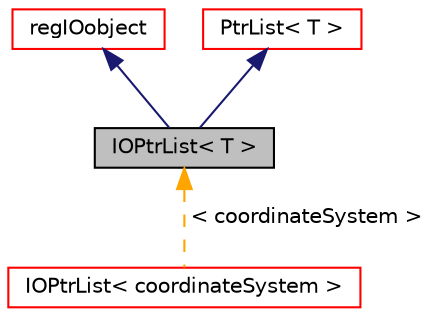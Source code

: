 digraph "IOPtrList&lt; T &gt;"
{
  bgcolor="transparent";
  edge [fontname="Helvetica",fontsize="10",labelfontname="Helvetica",labelfontsize="10"];
  node [fontname="Helvetica",fontsize="10",shape=record];
  Node1 [label="IOPtrList\< T \>",height=0.2,width=0.4,color="black", fillcolor="grey75", style="filled", fontcolor="black"];
  Node2 -> Node1 [dir="back",color="midnightblue",fontsize="10",style="solid",fontname="Helvetica"];
  Node2 [label="regIOobject",height=0.2,width=0.4,color="red",URL="$a02192.html",tooltip="regIOobject is an abstract class derived from IOobject to handle automatic object registration with t..."];
  Node3 -> Node1 [dir="back",color="midnightblue",fontsize="10",style="solid",fontname="Helvetica"];
  Node3 [label="PtrList\< T \>",height=0.2,width=0.4,color="red",URL="$a02071.html",tooltip="A templated 1D list of pointers to objects of type <T>, where the size of the array is known and used..."];
  Node1 -> Node4 [dir="back",color="orange",fontsize="10",style="dashed",label=" \< coordinateSystem \>" ,fontname="Helvetica"];
  Node4 [label="IOPtrList\< coordinateSystem \>",height=0.2,width=0.4,color="red",URL="$a01202.html"];
}
